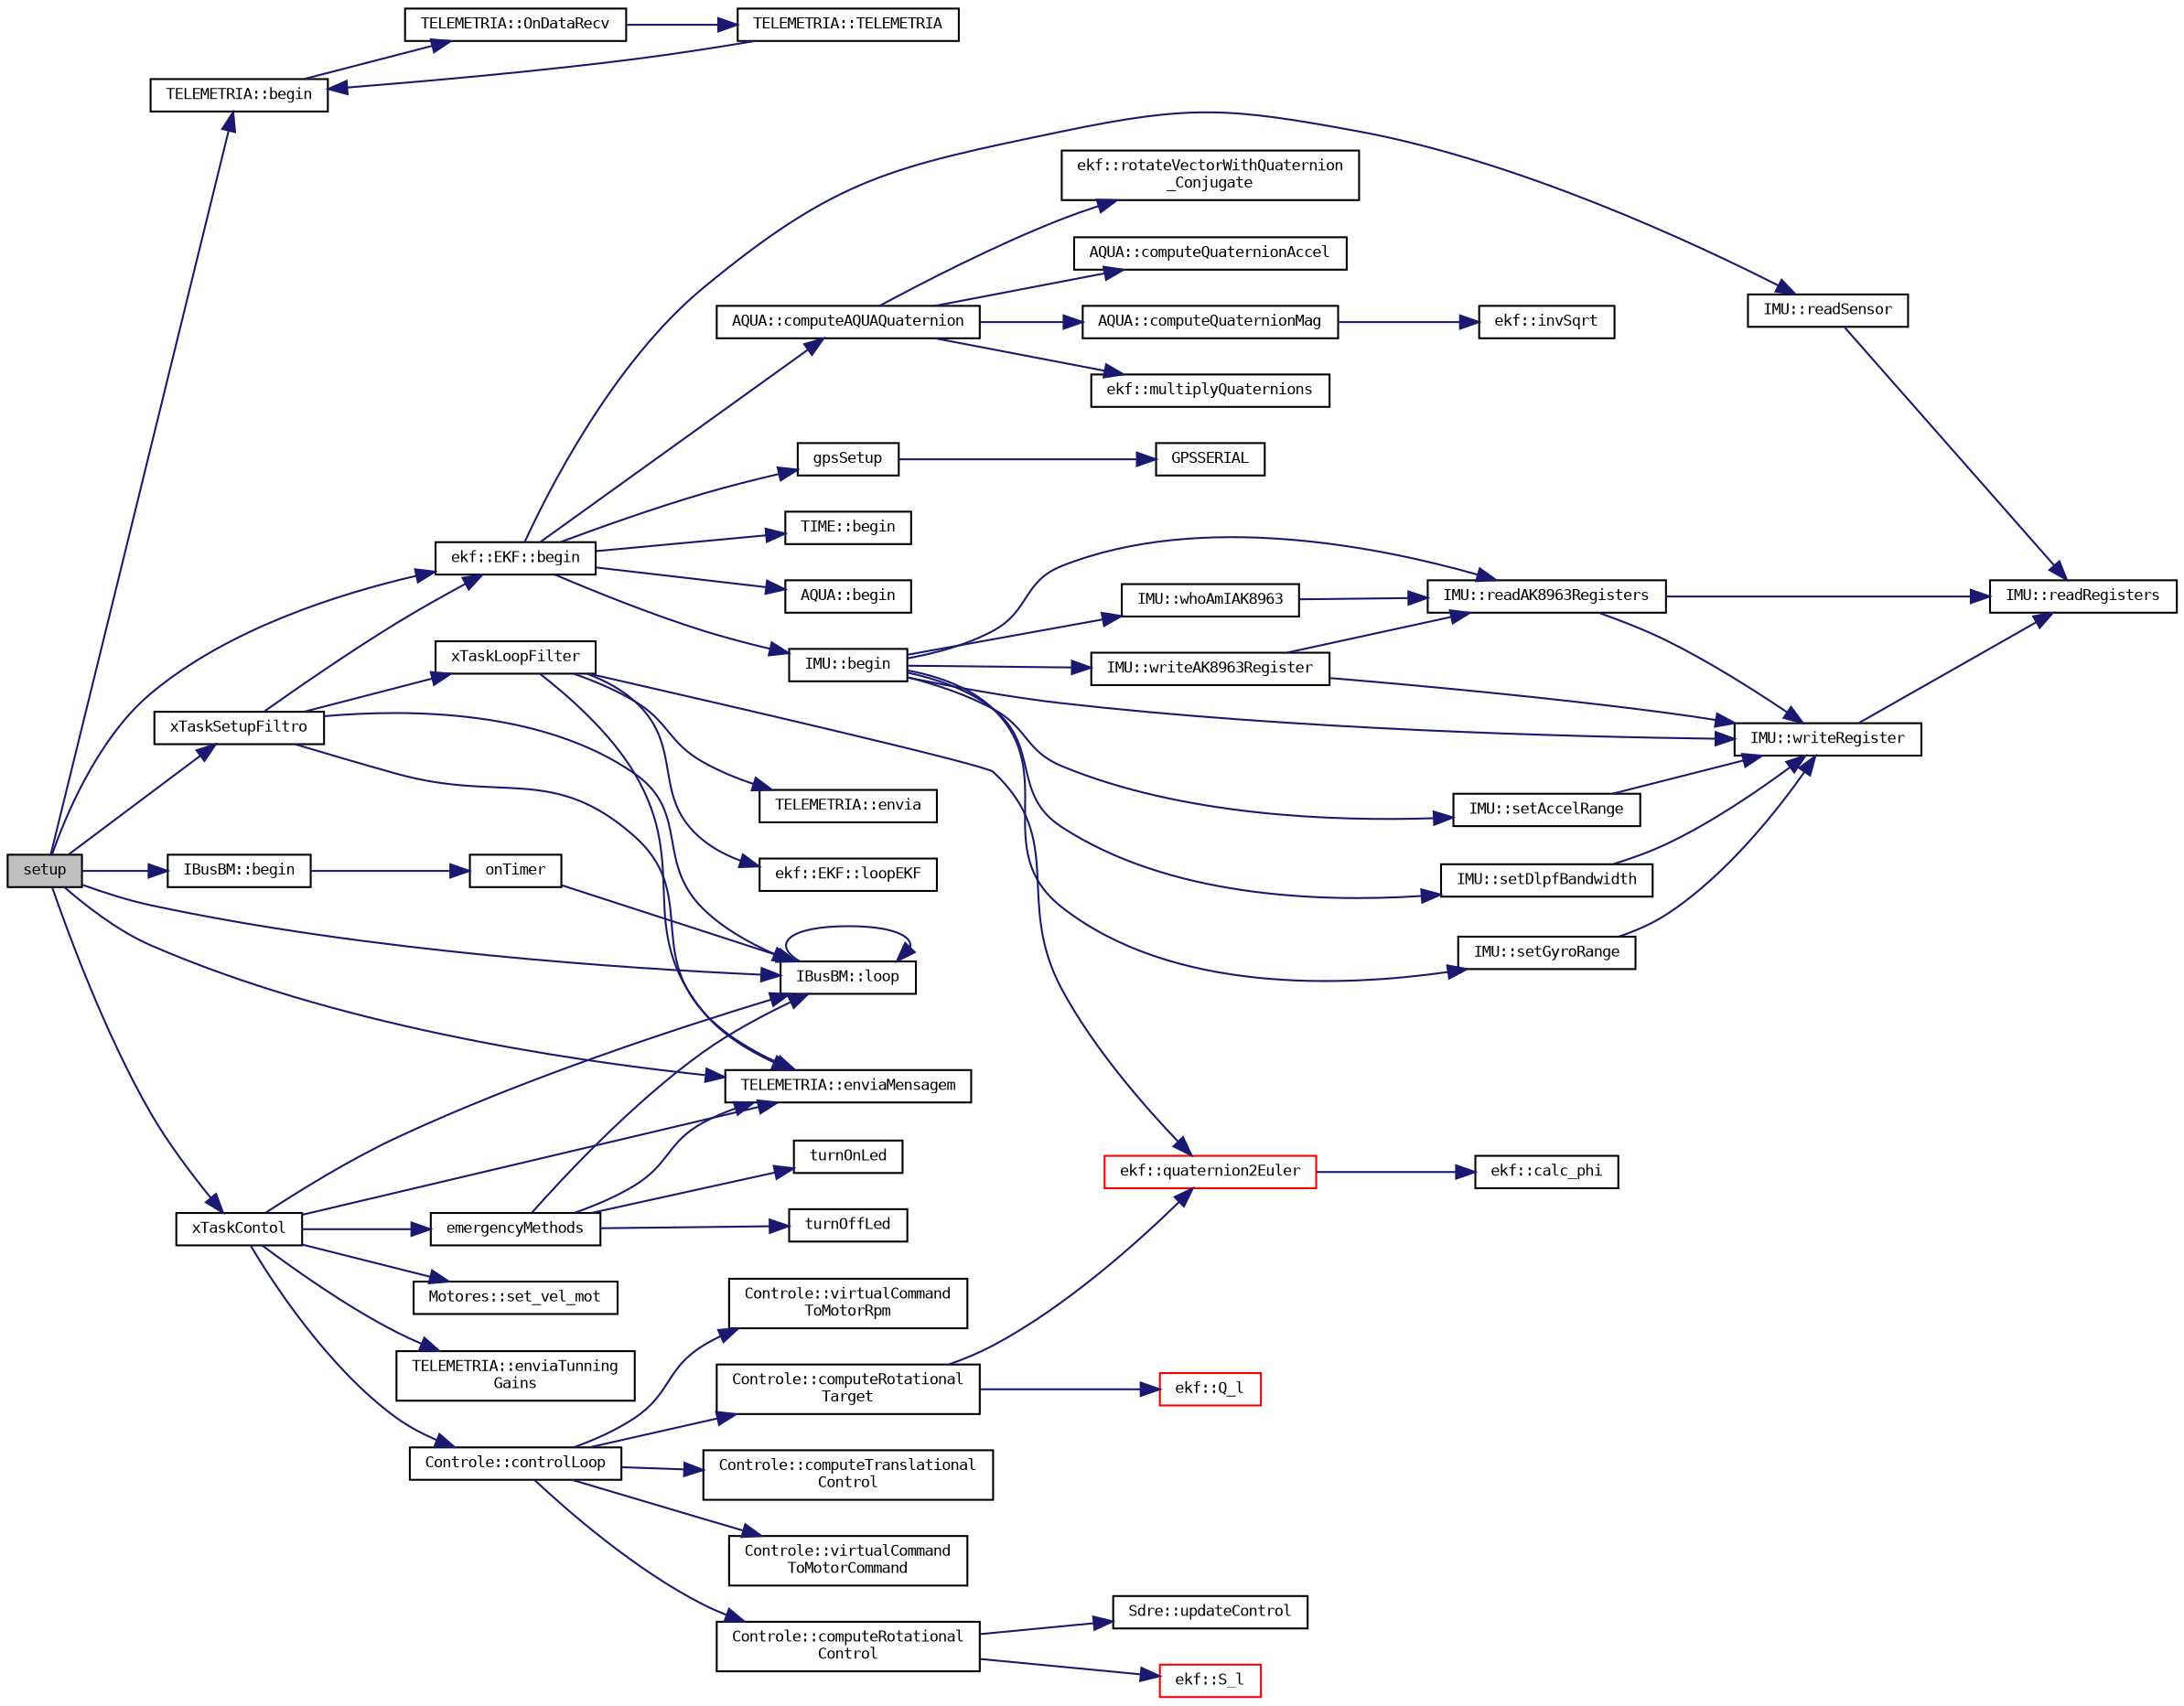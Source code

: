 digraph "setup"
{
 // LATEX_PDF_SIZE
  bgcolor="transparent";
  edge [fontname="DejaVuSansMono",fontsize="8",labelfontname="DejaVuSansMono",labelfontsize="8"];
  node [fontname="DejaVuSansMono",fontsize="8",shape=record];
  rankdir="LR";
  Node1 [label="setup",height=0.2,width=0.4,color="black", fillcolor="grey75", style="filled", fontcolor="black",tooltip=" "];
  Node1 -> Node2 [color="midnightblue",fontsize="8",style="solid",fontname="DejaVuSansMono"];
  Node2 [label="TELEMETRIA::begin",height=0.2,width=0.4,color="black",URL="$classTELEMETRIA.html#a780be82ef9be2da12601a0ea7d10e647",tooltip=" "];
  Node2 -> Node3 [color="midnightblue",fontsize="8",style="solid",fontname="DejaVuSansMono"];
  Node3 [label="TELEMETRIA::OnDataRecv",height=0.2,width=0.4,color="black",URL="$classTELEMETRIA.html#ace27ccd5888ebc3802a4eb22cc3fd9da",tooltip=" "];
  Node3 -> Node4 [color="midnightblue",fontsize="8",style="solid",fontname="DejaVuSansMono"];
  Node4 [label="TELEMETRIA::TELEMETRIA",height=0.2,width=0.4,color="black",URL="$classTELEMETRIA.html#ae47c01609eec8284a663dd66e0d7c632",tooltip=" "];
  Node4 -> Node2 [color="midnightblue",fontsize="8",style="solid",fontname="DejaVuSansMono"];
  Node1 -> Node5 [color="midnightblue",fontsize="8",style="solid",fontname="DejaVuSansMono"];
  Node5 [label="ekf::EKF::begin",height=0.2,width=0.4,color="black",URL="$classekf_1_1EKF.html#a4a6998123529ab0d0844ad21419fc895",tooltip="Inicializacao do filtro de Kalman."];
  Node5 -> Node6 [color="midnightblue",fontsize="8",style="solid",fontname="DejaVuSansMono"];
  Node6 [label="TIME::begin",height=0.2,width=0.4,color="black",URL="$classTIME.html#a8cd98765b05a23aa7afe8fa5234b9695",tooltip=" "];
  Node5 -> Node7 [color="midnightblue",fontsize="8",style="solid",fontname="DejaVuSansMono"];
  Node7 [label="AQUA::begin",height=0.2,width=0.4,color="black",URL="$classAQUA.html#a8809dddd7e4f74f3eb7bd1fc4a604ae4",tooltip=" "];
  Node5 -> Node8 [color="midnightblue",fontsize="8",style="solid",fontname="DejaVuSansMono"];
  Node8 [label="IMU::begin",height=0.2,width=0.4,color="black",URL="$classIMU.html#ae0d964d2f8ec122be068c41b84bc18a8",tooltip=" "];
  Node8 -> Node9 [color="midnightblue",fontsize="8",style="solid",fontname="DejaVuSansMono"];
  Node9 [label="IMU::readAK8963Registers",height=0.2,width=0.4,color="black",URL="$classIMU.html#a914f8b4262fba70e6d8fd0e584fa7996",tooltip=" "];
  Node9 -> Node10 [color="midnightblue",fontsize="8",style="solid",fontname="DejaVuSansMono"];
  Node10 [label="IMU::readRegisters",height=0.2,width=0.4,color="black",URL="$classIMU.html#a87c200faa130ff4d2d3416b2d83f4f49",tooltip=" "];
  Node9 -> Node11 [color="midnightblue",fontsize="8",style="solid",fontname="DejaVuSansMono"];
  Node11 [label="IMU::writeRegister",height=0.2,width=0.4,color="black",URL="$classIMU.html#a37694424e4502ffc69bbb6c540c1a400",tooltip=" "];
  Node11 -> Node10 [color="midnightblue",fontsize="8",style="solid",fontname="DejaVuSansMono"];
  Node8 -> Node12 [color="midnightblue",fontsize="8",style="solid",fontname="DejaVuSansMono"];
  Node12 [label="IMU::setAccelRange",height=0.2,width=0.4,color="black",URL="$classIMU.html#a5567bbe0d211f1e6d386eb69ffd960a7",tooltip=" "];
  Node12 -> Node11 [color="midnightblue",fontsize="8",style="solid",fontname="DejaVuSansMono"];
  Node8 -> Node13 [color="midnightblue",fontsize="8",style="solid",fontname="DejaVuSansMono"];
  Node13 [label="IMU::setDlpfBandwidth",height=0.2,width=0.4,color="black",URL="$classIMU.html#a928fa5e2db05bd402a3fa93bd3584527",tooltip=" "];
  Node13 -> Node11 [color="midnightblue",fontsize="8",style="solid",fontname="DejaVuSansMono"];
  Node8 -> Node14 [color="midnightblue",fontsize="8",style="solid",fontname="DejaVuSansMono"];
  Node14 [label="IMU::setGyroRange",height=0.2,width=0.4,color="black",URL="$classIMU.html#a834f21762003f831e5e632cc7974ba75",tooltip=" "];
  Node14 -> Node11 [color="midnightblue",fontsize="8",style="solid",fontname="DejaVuSansMono"];
  Node8 -> Node15 [color="midnightblue",fontsize="8",style="solid",fontname="DejaVuSansMono"];
  Node15 [label="IMU::whoAmIAK8963",height=0.2,width=0.4,color="black",URL="$classIMU.html#acd2af48f4eb0a0321080332016e3c1f7",tooltip=" "];
  Node15 -> Node9 [color="midnightblue",fontsize="8",style="solid",fontname="DejaVuSansMono"];
  Node8 -> Node16 [color="midnightblue",fontsize="8",style="solid",fontname="DejaVuSansMono"];
  Node16 [label="IMU::writeAK8963Register",height=0.2,width=0.4,color="black",URL="$classIMU.html#af3b90e0b20d4bd55091be99f7aa67737",tooltip=" "];
  Node16 -> Node9 [color="midnightblue",fontsize="8",style="solid",fontname="DejaVuSansMono"];
  Node16 -> Node11 [color="midnightblue",fontsize="8",style="solid",fontname="DejaVuSansMono"];
  Node8 -> Node11 [color="midnightblue",fontsize="8",style="solid",fontname="DejaVuSansMono"];
  Node5 -> Node17 [color="midnightblue",fontsize="8",style="solid",fontname="DejaVuSansMono"];
  Node17 [label="AQUA::computeAQUAQuaternion",height=0.2,width=0.4,color="black",URL="$classAQUA.html#ae3ddff89a969a0d2a3d3c675ed5b8065",tooltip=" "];
  Node17 -> Node18 [color="midnightblue",fontsize="8",style="solid",fontname="DejaVuSansMono"];
  Node18 [label="AQUA::computeQuaternionAccel",height=0.2,width=0.4,color="black",URL="$classAQUA.html#abdff34437c9c066d046a342525a01b52",tooltip="Calcula o quaternion de inclinacao."];
  Node17 -> Node19 [color="midnightblue",fontsize="8",style="solid",fontname="DejaVuSansMono"];
  Node19 [label="AQUA::computeQuaternionMag",height=0.2,width=0.4,color="black",URL="$classAQUA.html#a6adb2b857affb225b29fb91e6f6a7194",tooltip=" "];
  Node19 -> Node20 [color="midnightblue",fontsize="8",style="solid",fontname="DejaVuSansMono"];
  Node20 [label="ekf::invSqrt",height=0.2,width=0.4,color="black",URL="$namespaceekf.html#ab55e144edf7066b67232e15cca7b4646",tooltip="Calcula o inverso do raiz de um float."];
  Node17 -> Node21 [color="midnightblue",fontsize="8",style="solid",fontname="DejaVuSansMono"];
  Node21 [label="ekf::multiplyQuaternions",height=0.2,width=0.4,color="black",URL="$namespaceekf.html#a0ae7d9ae45fba00d81bfe71ad73d7fee",tooltip="Produto de quaternions aplicado."];
  Node17 -> Node22 [color="midnightblue",fontsize="8",style="solid",fontname="DejaVuSansMono"];
  Node22 [label="ekf::rotateVectorWithQuaternion\l_Conjugate",height=0.2,width=0.4,color="black",URL="$namespaceekf.html#acb1dc12948420927eff91ed90c24b342",tooltip="Rotaciona um vetor tridimensional com um quaternion conjugado."];
  Node5 -> Node23 [color="midnightblue",fontsize="8",style="solid",fontname="DejaVuSansMono"];
  Node23 [label="gpsSetup",height=0.2,width=0.4,color="black",URL="$GPS_8h.html#a35c55bcf9a6f5a52f34cb1ab02c91479",tooltip=" "];
  Node23 -> Node24 [color="midnightblue",fontsize="8",style="solid",fontname="DejaVuSansMono"];
  Node24 [label="GPSSERIAL",height=0.2,width=0.4,color="black",URL="$GPS_8h.html#a5d2ecd8f29f7e3e702c8b8bea333f6c6",tooltip=" "];
  Node5 -> Node25 [color="midnightblue",fontsize="8",style="solid",fontname="DejaVuSansMono"];
  Node25 [label="IMU::readSensor",height=0.2,width=0.4,color="black",URL="$classIMU.html#ac574728dbbc752155239a35c8bbd6e79",tooltip=" "];
  Node25 -> Node10 [color="midnightblue",fontsize="8",style="solid",fontname="DejaVuSansMono"];
  Node1 -> Node26 [color="midnightblue",fontsize="8",style="solid",fontname="DejaVuSansMono"];
  Node26 [label="IBusBM::begin",height=0.2,width=0.4,color="black",URL="$classIBusBM.html#afb01e4a762c8f575d8466fc8dadaa5cd",tooltip=" "];
  Node26 -> Node27 [color="midnightblue",fontsize="8",style="solid",fontname="DejaVuSansMono"];
  Node27 [label="onTimer",height=0.2,width=0.4,color="black",URL="$IBusBM_8cpp.html#a68b68e72a8323bb91995b38e98cf7d3e",tooltip=" "];
  Node27 -> Node28 [color="midnightblue",fontsize="8",style="solid",fontname="DejaVuSansMono"];
  Node28 [label="IBusBM::loop",height=0.2,width=0.4,color="black",URL="$classIBusBM.html#a3219abe525dde59156d00538d93faa11",tooltip=" "];
  Node28 -> Node28 [color="midnightblue",fontsize="8",style="solid",fontname="DejaVuSansMono"];
  Node1 -> Node29 [color="midnightblue",fontsize="8",style="solid",fontname="DejaVuSansMono"];
  Node29 [label="TELEMETRIA::enviaMensagem",height=0.2,width=0.4,color="black",URL="$classTELEMETRIA.html#a6c13ae22d648afb2c7bd41f3e17ba4b6",tooltip=" "];
  Node1 -> Node28 [color="midnightblue",fontsize="8",style="solid",fontname="DejaVuSansMono"];
  Node1 -> Node30 [color="midnightblue",fontsize="8",style="solid",fontname="DejaVuSansMono"];
  Node30 [label="xTaskContol",height=0.2,width=0.4,color="black",URL="$main_8cpp.html#ad3d424dca818563665f9ab9bbf866fff",tooltip=" "];
  Node30 -> Node31 [color="midnightblue",fontsize="8",style="solid",fontname="DejaVuSansMono"];
  Node31 [label="Controle::controlLoop",height=0.2,width=0.4,color="black",URL="$classControle.html#a78e5f662130811f409342a706d5c0d2f",tooltip="Loop de controle das duas dinâmicas."];
  Node31 -> Node32 [color="midnightblue",fontsize="8",style="solid",fontname="DejaVuSansMono"];
  Node32 [label="Controle::computeRotational\lControl",height=0.2,width=0.4,color="black",URL="$classControle.html#abcf05dcff157e963fd65c09d45261a8f",tooltip=" "];
  Node32 -> Node33 [color="midnightblue",fontsize="8",style="solid",fontname="DejaVuSansMono"];
  Node33 [label="ekf::S_l",height=0.2,width=0.4,color="red",URL="$namespaceekf.html#a8177897fe9b962d8e0927a913fc36242",tooltip="Calcula a Matriz Left-Quaternion a partir do quaternion q."];
  Node32 -> Node35 [color="midnightblue",fontsize="8",style="solid",fontname="DejaVuSansMono"];
  Node35 [label="Sdre::updateControl",height=0.2,width=0.4,color="black",URL="$classSdre.html#af2f380ec3d018b60686e304ca7026846",tooltip=" "];
  Node31 -> Node36 [color="midnightblue",fontsize="8",style="solid",fontname="DejaVuSansMono"];
  Node36 [label="Controle::computeRotational\lTarget",height=0.2,width=0.4,color="black",URL="$classControle.html#a8ac9e933ce30f9c88ed421d4c0afcf99",tooltip=" "];
  Node36 -> Node37 [color="midnightblue",fontsize="8",style="solid",fontname="DejaVuSansMono"];
  Node37 [label="ekf::Q_l",height=0.2,width=0.4,color="red",URL="$namespaceekf.html#a34993a331b6837e5274d556e4f0a1bea",tooltip=" "];
  Node36 -> Node38 [color="midnightblue",fontsize="8",style="solid",fontname="DejaVuSansMono"];
  Node38 [label="ekf::quaternion2Euler",height=0.2,width=0.4,color="red",URL="$namespaceekf.html#aab2dcd522b40c160064cfae69cae6d98",tooltip=" "];
  Node38 -> Node39 [color="midnightblue",fontsize="8",style="solid",fontname="DejaVuSansMono"];
  Node39 [label="ekf::calc_phi",height=0.2,width=0.4,color="black",URL="$namespaceekf.html#ad48c9ef49e8ccbde872958a81f6ed41a",tooltip="Calcula, a partir de um quatérnio de atitude, o valor do ângulo Phi em Radianos."];
  Node31 -> Node42 [color="midnightblue",fontsize="8",style="solid",fontname="DejaVuSansMono"];
  Node42 [label="Controle::computeTranslational\lControl",height=0.2,width=0.4,color="black",URL="$classControle.html#add7378d03597a45ff09b2432d7739dfe",tooltip=" "];
  Node31 -> Node43 [color="midnightblue",fontsize="8",style="solid",fontname="DejaVuSansMono"];
  Node43 [label="Controle::virtualCommand\lToMotorCommand",height=0.2,width=0.4,color="black",URL="$classControle.html#a42aee0a4592b84bd793c8be0fde0095b",tooltip=" "];
  Node31 -> Node44 [color="midnightblue",fontsize="8",style="solid",fontname="DejaVuSansMono"];
  Node44 [label="Controle::virtualCommand\lToMotorRpm",height=0.2,width=0.4,color="black",URL="$classControle.html#a9b3718425d8602487eb9b14d6ee1c781",tooltip=" "];
  Node30 -> Node45 [color="midnightblue",fontsize="8",style="solid",fontname="DejaVuSansMono"];
  Node45 [label="emergencyMethods",height=0.2,width=0.4,color="black",URL="$main_8cpp.html#a1f32cff79659de71ff8de76c85e7c7b9",tooltip="Task de Procedimentos emergenciais."];
  Node45 -> Node29 [color="midnightblue",fontsize="8",style="solid",fontname="DejaVuSansMono"];
  Node45 -> Node28 [color="midnightblue",fontsize="8",style="solid",fontname="DejaVuSansMono"];
  Node45 -> Node46 [color="midnightblue",fontsize="8",style="solid",fontname="DejaVuSansMono"];
  Node46 [label="turnOffLed",height=0.2,width=0.4,color="black",URL="$COMMON_8h.html#a0e9b3928a2c3089998123715bcae29e9",tooltip="Desliga o led de comunicação."];
  Node45 -> Node47 [color="midnightblue",fontsize="8",style="solid",fontname="DejaVuSansMono"];
  Node47 [label="turnOnLed",height=0.2,width=0.4,color="black",URL="$COMMON_8h.html#a8eabef94a982b1407d1ae4731b7e07ca",tooltip="Liga o led de comunicação."];
  Node30 -> Node29 [color="midnightblue",fontsize="8",style="solid",fontname="DejaVuSansMono"];
  Node30 -> Node48 [color="midnightblue",fontsize="8",style="solid",fontname="DejaVuSansMono"];
  Node48 [label="TELEMETRIA::enviaTunning\lGains",height=0.2,width=0.4,color="black",URL="$classTELEMETRIA.html#ac3b8fa789f6d00dca33ea41b4fd865c7",tooltip=" "];
  Node30 -> Node28 [color="midnightblue",fontsize="8",style="solid",fontname="DejaVuSansMono"];
  Node30 -> Node49 [color="midnightblue",fontsize="8",style="solid",fontname="DejaVuSansMono"];
  Node49 [label="Motores::set_vel_mot",height=0.2,width=0.4,color="black",URL="$classMotores.html#ac6264dc2b71015a3c9641025151edd4a",tooltip="funcao que muda a velocidade."];
  Node1 -> Node50 [color="midnightblue",fontsize="8",style="solid",fontname="DejaVuSansMono"];
  Node50 [label="xTaskSetupFiltro",height=0.2,width=0.4,color="black",URL="$main_8cpp.html#a1d67803bd6f9b50c1e3686650e280f68",tooltip=" "];
  Node50 -> Node5 [color="midnightblue",fontsize="8",style="solid",fontname="DejaVuSansMono"];
  Node50 -> Node29 [color="midnightblue",fontsize="8",style="solid",fontname="DejaVuSansMono"];
  Node50 -> Node28 [color="midnightblue",fontsize="8",style="solid",fontname="DejaVuSansMono"];
  Node50 -> Node51 [color="midnightblue",fontsize="8",style="solid",fontname="DejaVuSansMono"];
  Node51 [label="xTaskLoopFilter",height=0.2,width=0.4,color="black",URL="$main_8cpp.html#abd3bd9c344e182dcb5f5a561ef562eb0",tooltip=" "];
  Node51 -> Node52 [color="midnightblue",fontsize="8",style="solid",fontname="DejaVuSansMono"];
  Node52 [label="TELEMETRIA::envia",height=0.2,width=0.4,color="black",URL="$classTELEMETRIA.html#a235abb2ba6888140e7dab2e73a050049",tooltip="Envia vetor Eigen de float."];
  Node51 -> Node29 [color="midnightblue",fontsize="8",style="solid",fontname="DejaVuSansMono"];
  Node51 -> Node53 [color="midnightblue",fontsize="8",style="solid",fontname="DejaVuSansMono"];
  Node53 [label="ekf::EKF::loopEKF",height=0.2,width=0.4,color="black",URL="$classekf_1_1EKF.html#a651814ff64d234394572e2e7c5703a43",tooltip=" "];
  Node51 -> Node38 [color="midnightblue",fontsize="8",style="solid",fontname="DejaVuSansMono"];
}
